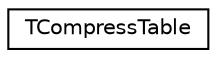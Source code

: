 digraph G
{
  edge [fontname="Helvetica",fontsize="10",labelfontname="Helvetica",labelfontsize="10"];
  node [fontname="Helvetica",fontsize="10",shape=record];
  rankdir="LR";
  Node1 [label="TCompressTable",height=0.2,width=0.4,color="black", fillcolor="white", style="filled",URL="$struct_t_compress_table.html"];
}
